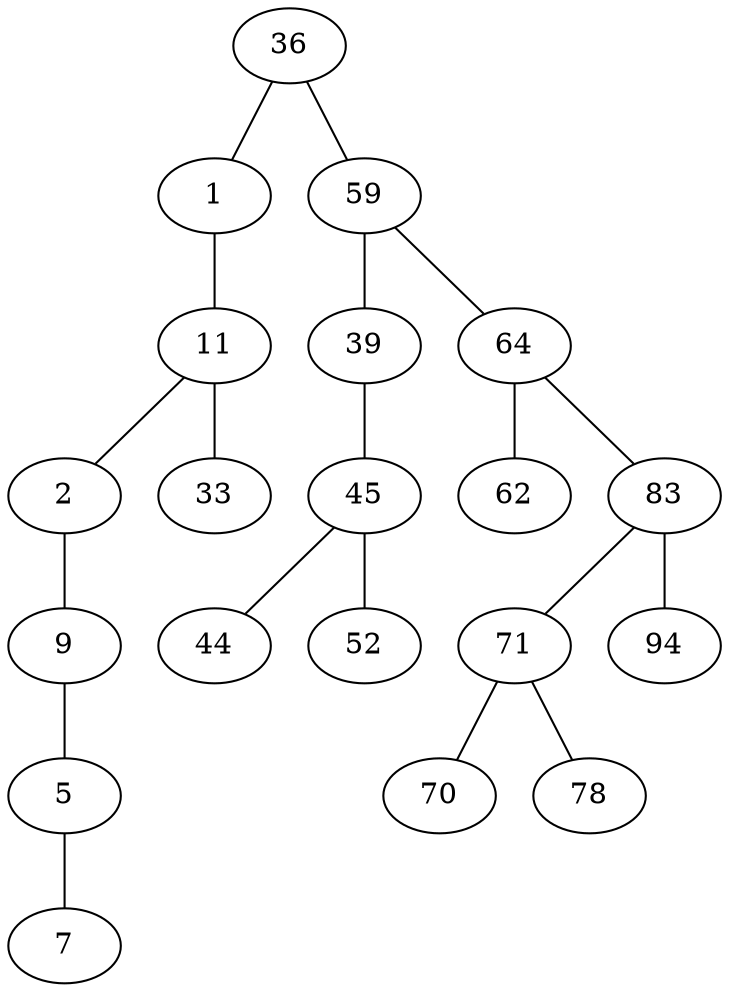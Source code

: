 graph main {
36 -- 1
36 -- 59;
1 -- 11;
59 -- 39
59 -- 64;
11 -- 2
11 -- 33;
39 -- 45;
64 -- 62
64 -- 83;
2 -- 9;
45 -- 44
45 -- 52;
83 -- 71
83 -- 94;
9 -- 5
71 -- 70
71 -- 78;
5 -- 7;
}
